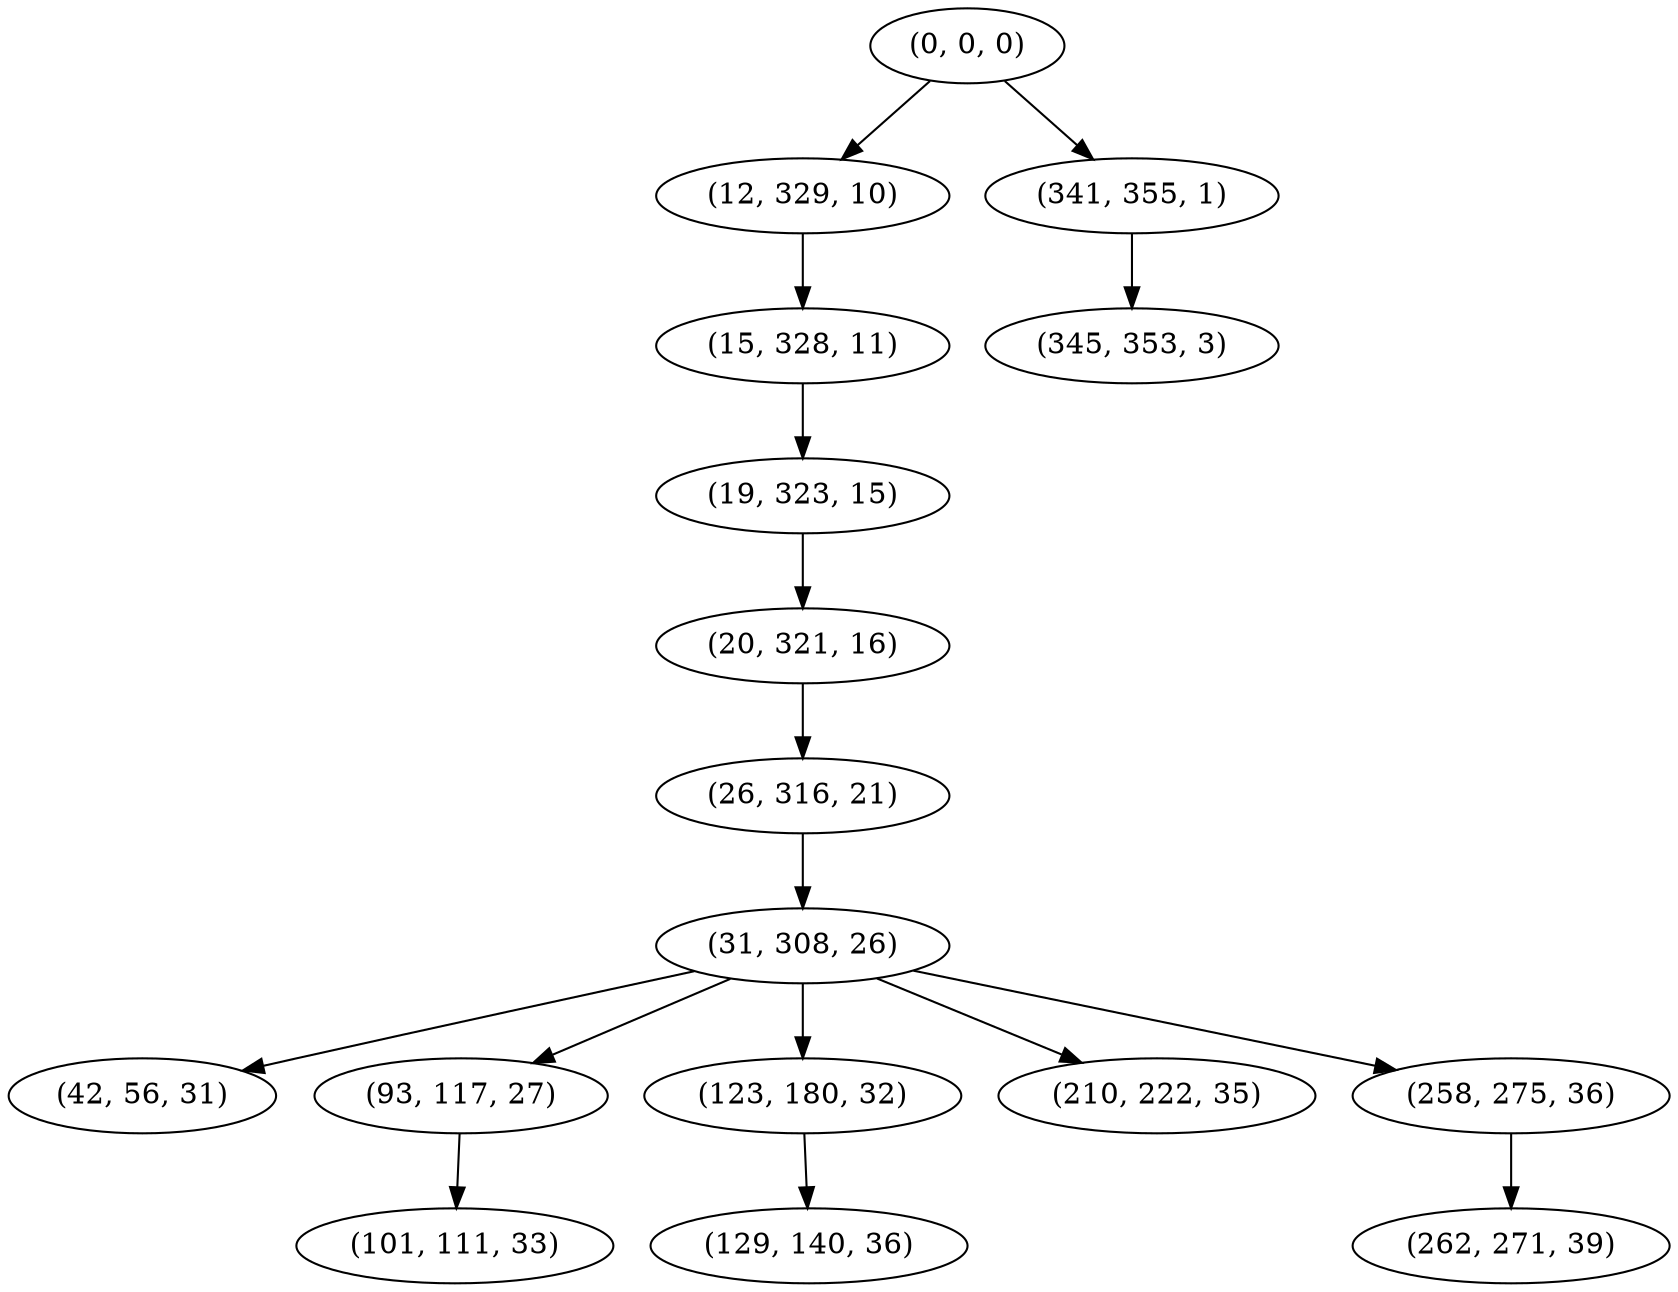 digraph tree {
    "(0, 0, 0)";
    "(12, 329, 10)";
    "(15, 328, 11)";
    "(19, 323, 15)";
    "(20, 321, 16)";
    "(26, 316, 21)";
    "(31, 308, 26)";
    "(42, 56, 31)";
    "(93, 117, 27)";
    "(101, 111, 33)";
    "(123, 180, 32)";
    "(129, 140, 36)";
    "(210, 222, 35)";
    "(258, 275, 36)";
    "(262, 271, 39)";
    "(341, 355, 1)";
    "(345, 353, 3)";
    "(0, 0, 0)" -> "(12, 329, 10)";
    "(0, 0, 0)" -> "(341, 355, 1)";
    "(12, 329, 10)" -> "(15, 328, 11)";
    "(15, 328, 11)" -> "(19, 323, 15)";
    "(19, 323, 15)" -> "(20, 321, 16)";
    "(20, 321, 16)" -> "(26, 316, 21)";
    "(26, 316, 21)" -> "(31, 308, 26)";
    "(31, 308, 26)" -> "(42, 56, 31)";
    "(31, 308, 26)" -> "(93, 117, 27)";
    "(31, 308, 26)" -> "(123, 180, 32)";
    "(31, 308, 26)" -> "(210, 222, 35)";
    "(31, 308, 26)" -> "(258, 275, 36)";
    "(93, 117, 27)" -> "(101, 111, 33)";
    "(123, 180, 32)" -> "(129, 140, 36)";
    "(258, 275, 36)" -> "(262, 271, 39)";
    "(341, 355, 1)" -> "(345, 353, 3)";
}
